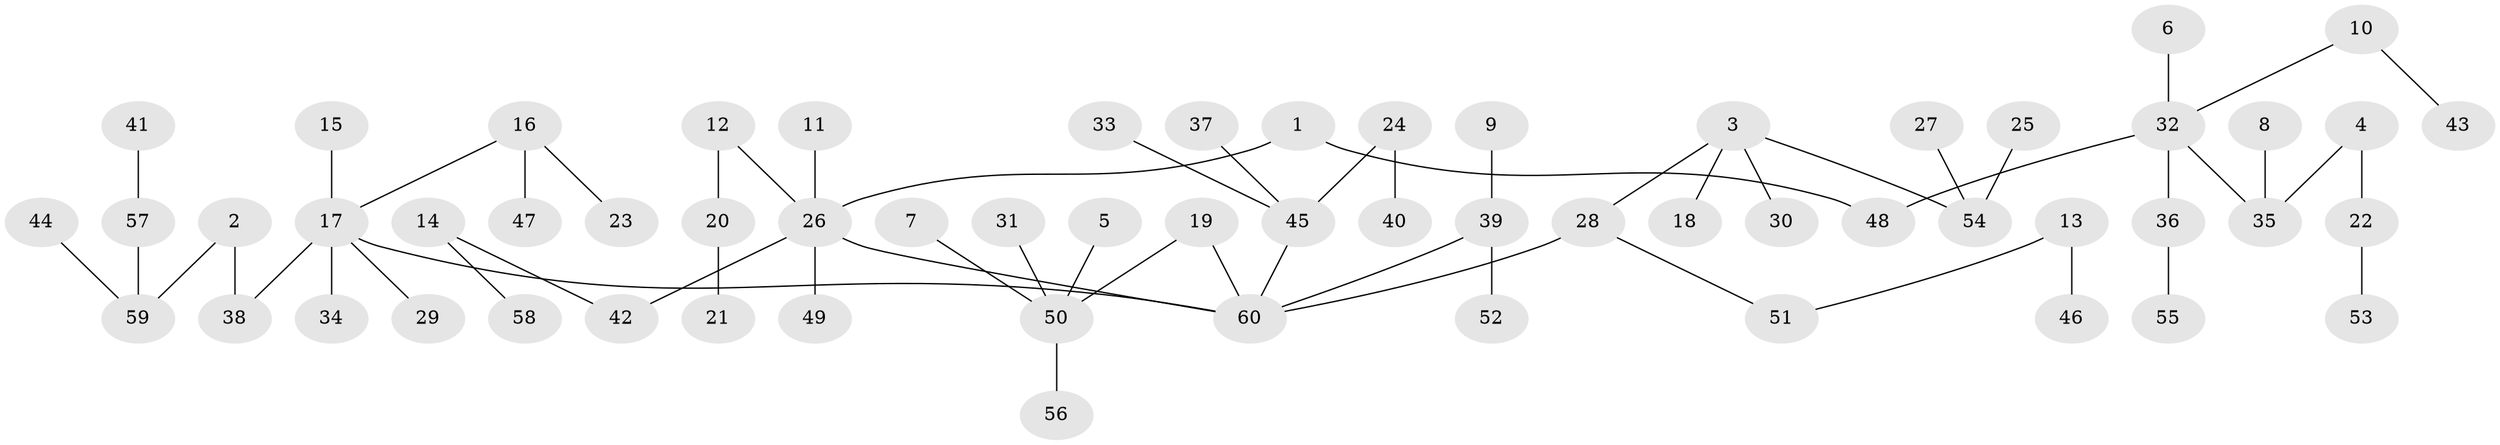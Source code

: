 // original degree distribution, {7: 0.016666666666666666, 4: 0.058333333333333334, 8: 0.008333333333333333, 3: 0.10833333333333334, 2: 0.2833333333333333, 5: 0.016666666666666666, 1: 0.49166666666666664, 6: 0.016666666666666666}
// Generated by graph-tools (version 1.1) at 2025/02/03/09/25 03:02:28]
// undirected, 60 vertices, 59 edges
graph export_dot {
graph [start="1"]
  node [color=gray90,style=filled];
  1;
  2;
  3;
  4;
  5;
  6;
  7;
  8;
  9;
  10;
  11;
  12;
  13;
  14;
  15;
  16;
  17;
  18;
  19;
  20;
  21;
  22;
  23;
  24;
  25;
  26;
  27;
  28;
  29;
  30;
  31;
  32;
  33;
  34;
  35;
  36;
  37;
  38;
  39;
  40;
  41;
  42;
  43;
  44;
  45;
  46;
  47;
  48;
  49;
  50;
  51;
  52;
  53;
  54;
  55;
  56;
  57;
  58;
  59;
  60;
  1 -- 26 [weight=1.0];
  1 -- 48 [weight=1.0];
  2 -- 38 [weight=1.0];
  2 -- 59 [weight=1.0];
  3 -- 18 [weight=1.0];
  3 -- 28 [weight=1.0];
  3 -- 30 [weight=1.0];
  3 -- 54 [weight=1.0];
  4 -- 22 [weight=1.0];
  4 -- 35 [weight=1.0];
  5 -- 50 [weight=1.0];
  6 -- 32 [weight=1.0];
  7 -- 50 [weight=1.0];
  8 -- 35 [weight=1.0];
  9 -- 39 [weight=1.0];
  10 -- 32 [weight=1.0];
  10 -- 43 [weight=1.0];
  11 -- 26 [weight=1.0];
  12 -- 20 [weight=1.0];
  12 -- 26 [weight=1.0];
  13 -- 46 [weight=1.0];
  13 -- 51 [weight=1.0];
  14 -- 42 [weight=1.0];
  14 -- 58 [weight=1.0];
  15 -- 17 [weight=1.0];
  16 -- 17 [weight=1.0];
  16 -- 23 [weight=1.0];
  16 -- 47 [weight=1.0];
  17 -- 29 [weight=1.0];
  17 -- 34 [weight=1.0];
  17 -- 38 [weight=1.0];
  17 -- 60 [weight=1.0];
  19 -- 50 [weight=1.0];
  19 -- 60 [weight=1.0];
  20 -- 21 [weight=1.0];
  22 -- 53 [weight=1.0];
  24 -- 40 [weight=1.0];
  24 -- 45 [weight=1.0];
  25 -- 54 [weight=1.0];
  26 -- 42 [weight=1.0];
  26 -- 49 [weight=1.0];
  26 -- 60 [weight=1.0];
  27 -- 54 [weight=1.0];
  28 -- 51 [weight=1.0];
  28 -- 60 [weight=1.0];
  31 -- 50 [weight=1.0];
  32 -- 35 [weight=1.0];
  32 -- 36 [weight=1.0];
  32 -- 48 [weight=1.0];
  33 -- 45 [weight=1.0];
  36 -- 55 [weight=1.0];
  37 -- 45 [weight=1.0];
  39 -- 52 [weight=1.0];
  39 -- 60 [weight=1.0];
  41 -- 57 [weight=1.0];
  44 -- 59 [weight=1.0];
  45 -- 60 [weight=1.0];
  50 -- 56 [weight=1.0];
  57 -- 59 [weight=1.0];
}
